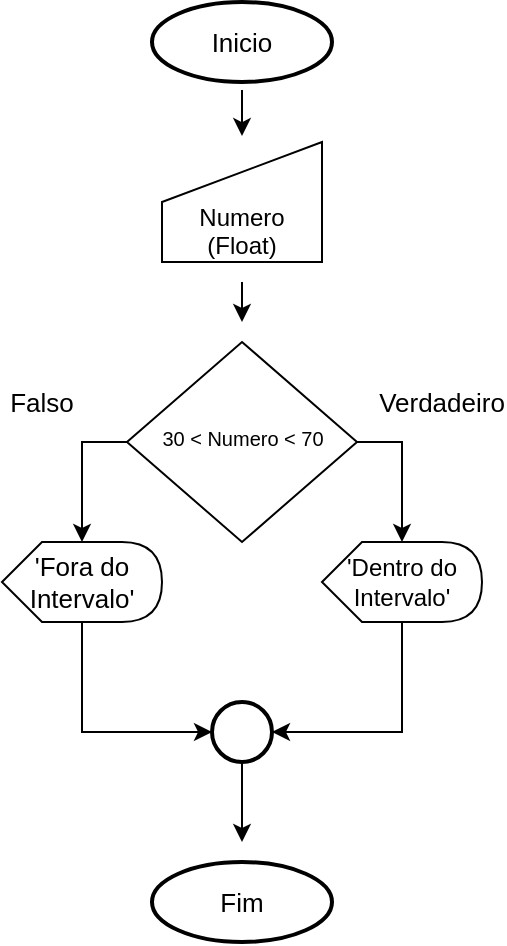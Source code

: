 <mxfile version="12.6.5" type="device"><diagram id="7ELbXx2hOTPHJ3F8H3Xy" name="Página-1"><mxGraphModel dx="700" dy="813" grid="1" gridSize="10" guides="1" tooltips="1" connect="1" arrows="1" fold="1" page="1" pageScale="1" pageWidth="827" pageHeight="1169" math="0" shadow="0"><root><mxCell id="0"/><mxCell id="1" parent="0"/><mxCell id="N5XVux92h_ZTC7Lzvtje-11" style="edgeStyle=orthogonalEdgeStyle;rounded=0;orthogonalLoop=1;jettySize=auto;html=1;" parent="1" edge="1"><mxGeometry relative="1" as="geometry"><mxPoint x="240" y="210" as="targetPoint"/><mxPoint x="240" y="190" as="sourcePoint"/></mxGeometry></mxCell><mxCell id="N5XVux92h_ZTC7Lzvtje-8" value="&lt;br&gt;&lt;br&gt;Numero (Float)" style="shape=manualInput;whiteSpace=wrap;html=1;" parent="1" vertex="1"><mxGeometry x="200" y="120" width="80" height="60" as="geometry"/></mxCell><mxCell id="N5XVux92h_ZTC7Lzvtje-23" style="edgeStyle=orthogonalEdgeStyle;rounded=0;orthogonalLoop=1;jettySize=auto;html=1;entryX=0;entryY=0;entryDx=40;entryDy=0;entryPerimeter=0;fontSize=13;" parent="1" source="N5XVux92h_ZTC7Lzvtje-10" target="N5XVux92h_ZTC7Lzvtje-16" edge="1"><mxGeometry relative="1" as="geometry"><Array as="points"><mxPoint x="160" y="270"/></Array></mxGeometry></mxCell><mxCell id="N5XVux92h_ZTC7Lzvtje-24" style="edgeStyle=orthogonalEdgeStyle;rounded=0;orthogonalLoop=1;jettySize=auto;html=1;entryX=0;entryY=0;entryDx=40;entryDy=0;entryPerimeter=0;fontSize=13;" parent="1" source="N5XVux92h_ZTC7Lzvtje-10" target="N5XVux92h_ZTC7Lzvtje-13" edge="1"><mxGeometry relative="1" as="geometry"><Array as="points"><mxPoint x="320" y="270"/></Array></mxGeometry></mxCell><mxCell id="N5XVux92h_ZTC7Lzvtje-10" value="&lt;div style=&quot;font-size: 10px;&quot;&gt;&lt;br style=&quot;font-size: 10px;&quot;&gt;&lt;/div&gt;&lt;div style=&quot;font-size: 10px;&quot;&gt;&lt;br style=&quot;font-size: 10px;&quot;&gt;&lt;/div&gt;&lt;div style=&quot;font-size: 10px;&quot;&gt;&lt;br style=&quot;font-size: 10px;&quot;&gt;&lt;/div&gt;&lt;div style=&quot;font-size: 10px;&quot;&gt;30 &amp;lt; Numero &amp;lt; 70&lt;/div&gt;" style="rhombus;whiteSpace=wrap;html=1;align=center;fontSize=10;horizontal=1;verticalAlign=top;" parent="1" vertex="1"><mxGeometry x="182.5" y="220" width="115" height="100" as="geometry"/></mxCell><mxCell id="N5XVux92h_ZTC7Lzvtje-19" style="edgeStyle=orthogonalEdgeStyle;rounded=0;orthogonalLoop=1;jettySize=auto;html=1;entryX=1;entryY=0.5;entryDx=0;entryDy=0;entryPerimeter=0;fontSize=13;" parent="1" source="N5XVux92h_ZTC7Lzvtje-13" target="N5XVux92h_ZTC7Lzvtje-17" edge="1"><mxGeometry relative="1" as="geometry"><Array as="points"><mxPoint x="320" y="415"/></Array></mxGeometry></mxCell><mxCell id="N5XVux92h_ZTC7Lzvtje-13" value="'Dentro do Intervalo'" style="shape=display;whiteSpace=wrap;html=1;fontSize=12;" parent="1" vertex="1"><mxGeometry x="280" y="320" width="80" height="40" as="geometry"/></mxCell><mxCell id="N5XVux92h_ZTC7Lzvtje-18" style="edgeStyle=orthogonalEdgeStyle;rounded=0;orthogonalLoop=1;jettySize=auto;html=1;entryX=0;entryY=0.5;entryDx=0;entryDy=0;entryPerimeter=0;fontSize=13;exitX=0;exitY=0;exitDx=40;exitDy=40;exitPerimeter=0;" parent="1" source="N5XVux92h_ZTC7Lzvtje-16" target="N5XVux92h_ZTC7Lzvtje-17" edge="1"><mxGeometry relative="1" as="geometry"><Array as="points"><mxPoint x="160" y="415"/></Array></mxGeometry></mxCell><mxCell id="N5XVux92h_ZTC7Lzvtje-16" value="'Fora do Intervalo'" style="shape=display;whiteSpace=wrap;html=1;fontSize=13;" parent="1" vertex="1"><mxGeometry x="120" y="320" width="80" height="40" as="geometry"/></mxCell><mxCell id="N5XVux92h_ZTC7Lzvtje-21" style="edgeStyle=orthogonalEdgeStyle;rounded=0;orthogonalLoop=1;jettySize=auto;html=1;fontSize=13;" parent="1" source="N5XVux92h_ZTC7Lzvtje-17" edge="1"><mxGeometry relative="1" as="geometry"><mxPoint x="240" y="470" as="targetPoint"/></mxGeometry></mxCell><mxCell id="N5XVux92h_ZTC7Lzvtje-17" value="" style="strokeWidth=2;html=1;shape=mxgraph.flowchart.start_2;whiteSpace=wrap;fontSize=13;" parent="1" vertex="1"><mxGeometry x="225" y="400" width="30" height="30" as="geometry"/></mxCell><mxCell id="N5XVux92h_ZTC7Lzvtje-25" value="Verdadeiro" style="text;html=1;strokeColor=none;fillColor=none;align=center;verticalAlign=middle;whiteSpace=wrap;rounded=0;fontSize=13;" parent="1" vertex="1"><mxGeometry x="320" y="240" width="40" height="20" as="geometry"/></mxCell><mxCell id="N5XVux92h_ZTC7Lzvtje-26" value="Falso" style="text;html=1;strokeColor=none;fillColor=none;align=center;verticalAlign=middle;whiteSpace=wrap;rounded=0;fontSize=13;" parent="1" vertex="1"><mxGeometry x="120" y="240" width="40" height="20" as="geometry"/></mxCell><mxCell id="N5XVux92h_ZTC7Lzvtje-32" style="edgeStyle=orthogonalEdgeStyle;rounded=0;orthogonalLoop=1;jettySize=auto;html=1;entryX=0.5;entryY=0.217;entryDx=0;entryDy=0;entryPerimeter=0;fontSize=13;" parent="1" edge="1"><mxGeometry relative="1" as="geometry"><mxPoint x="240" y="94" as="sourcePoint"/><mxPoint x="240" y="117.02" as="targetPoint"/></mxGeometry></mxCell><mxCell id="N5XVux92h_ZTC7Lzvtje-28" value="Inicio" style="strokeWidth=2;html=1;shape=mxgraph.flowchart.start_1;whiteSpace=wrap;fillColor=#ffffff;fontSize=13;" parent="1" vertex="1"><mxGeometry x="195" y="50" width="90" height="40" as="geometry"/></mxCell><mxCell id="N5XVux92h_ZTC7Lzvtje-33" value="Fim" style="strokeWidth=2;html=1;shape=mxgraph.flowchart.start_1;whiteSpace=wrap;fillColor=#ffffff;fontSize=13;" parent="1" vertex="1"><mxGeometry x="195" y="480" width="90" height="40" as="geometry"/></mxCell></root></mxGraphModel></diagram></mxfile>